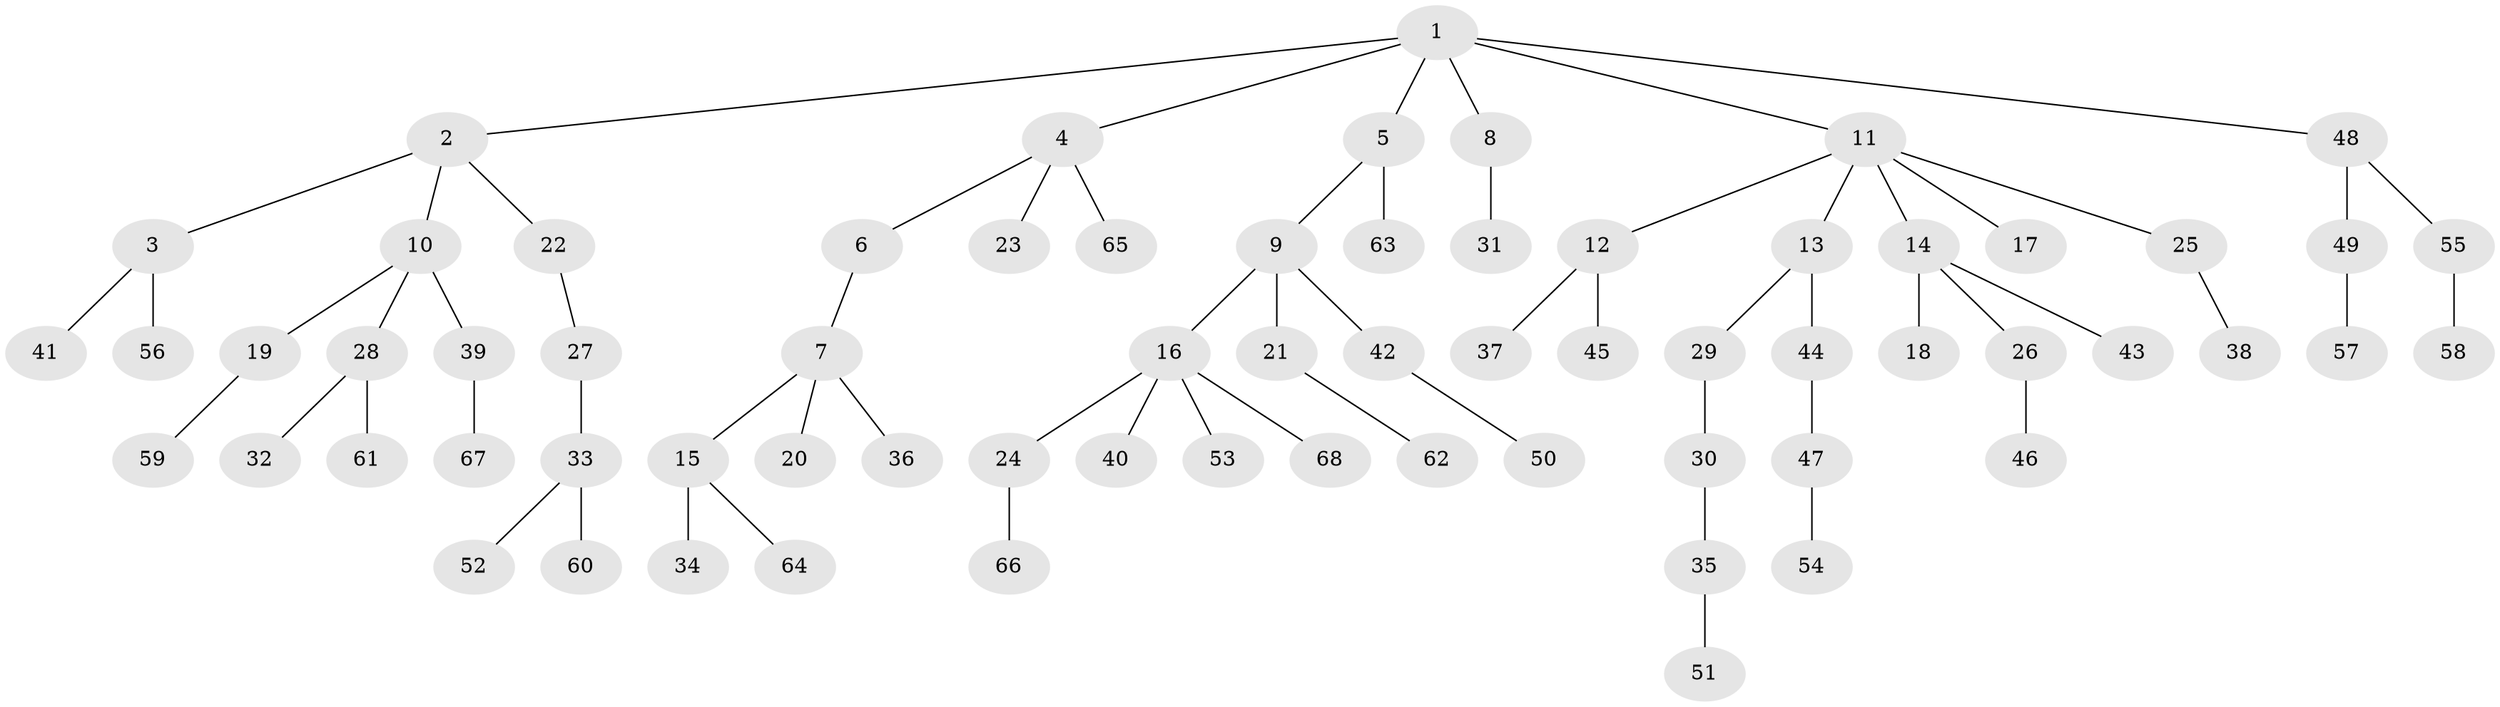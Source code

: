 // Generated by graph-tools (version 1.1) at 2025/50/03/09/25 03:50:16]
// undirected, 68 vertices, 67 edges
graph export_dot {
graph [start="1"]
  node [color=gray90,style=filled];
  1;
  2;
  3;
  4;
  5;
  6;
  7;
  8;
  9;
  10;
  11;
  12;
  13;
  14;
  15;
  16;
  17;
  18;
  19;
  20;
  21;
  22;
  23;
  24;
  25;
  26;
  27;
  28;
  29;
  30;
  31;
  32;
  33;
  34;
  35;
  36;
  37;
  38;
  39;
  40;
  41;
  42;
  43;
  44;
  45;
  46;
  47;
  48;
  49;
  50;
  51;
  52;
  53;
  54;
  55;
  56;
  57;
  58;
  59;
  60;
  61;
  62;
  63;
  64;
  65;
  66;
  67;
  68;
  1 -- 2;
  1 -- 4;
  1 -- 5;
  1 -- 8;
  1 -- 11;
  1 -- 48;
  2 -- 3;
  2 -- 10;
  2 -- 22;
  3 -- 41;
  3 -- 56;
  4 -- 6;
  4 -- 23;
  4 -- 65;
  5 -- 9;
  5 -- 63;
  6 -- 7;
  7 -- 15;
  7 -- 20;
  7 -- 36;
  8 -- 31;
  9 -- 16;
  9 -- 21;
  9 -- 42;
  10 -- 19;
  10 -- 28;
  10 -- 39;
  11 -- 12;
  11 -- 13;
  11 -- 14;
  11 -- 17;
  11 -- 25;
  12 -- 37;
  12 -- 45;
  13 -- 29;
  13 -- 44;
  14 -- 18;
  14 -- 26;
  14 -- 43;
  15 -- 34;
  15 -- 64;
  16 -- 24;
  16 -- 40;
  16 -- 53;
  16 -- 68;
  19 -- 59;
  21 -- 62;
  22 -- 27;
  24 -- 66;
  25 -- 38;
  26 -- 46;
  27 -- 33;
  28 -- 32;
  28 -- 61;
  29 -- 30;
  30 -- 35;
  33 -- 52;
  33 -- 60;
  35 -- 51;
  39 -- 67;
  42 -- 50;
  44 -- 47;
  47 -- 54;
  48 -- 49;
  48 -- 55;
  49 -- 57;
  55 -- 58;
}
